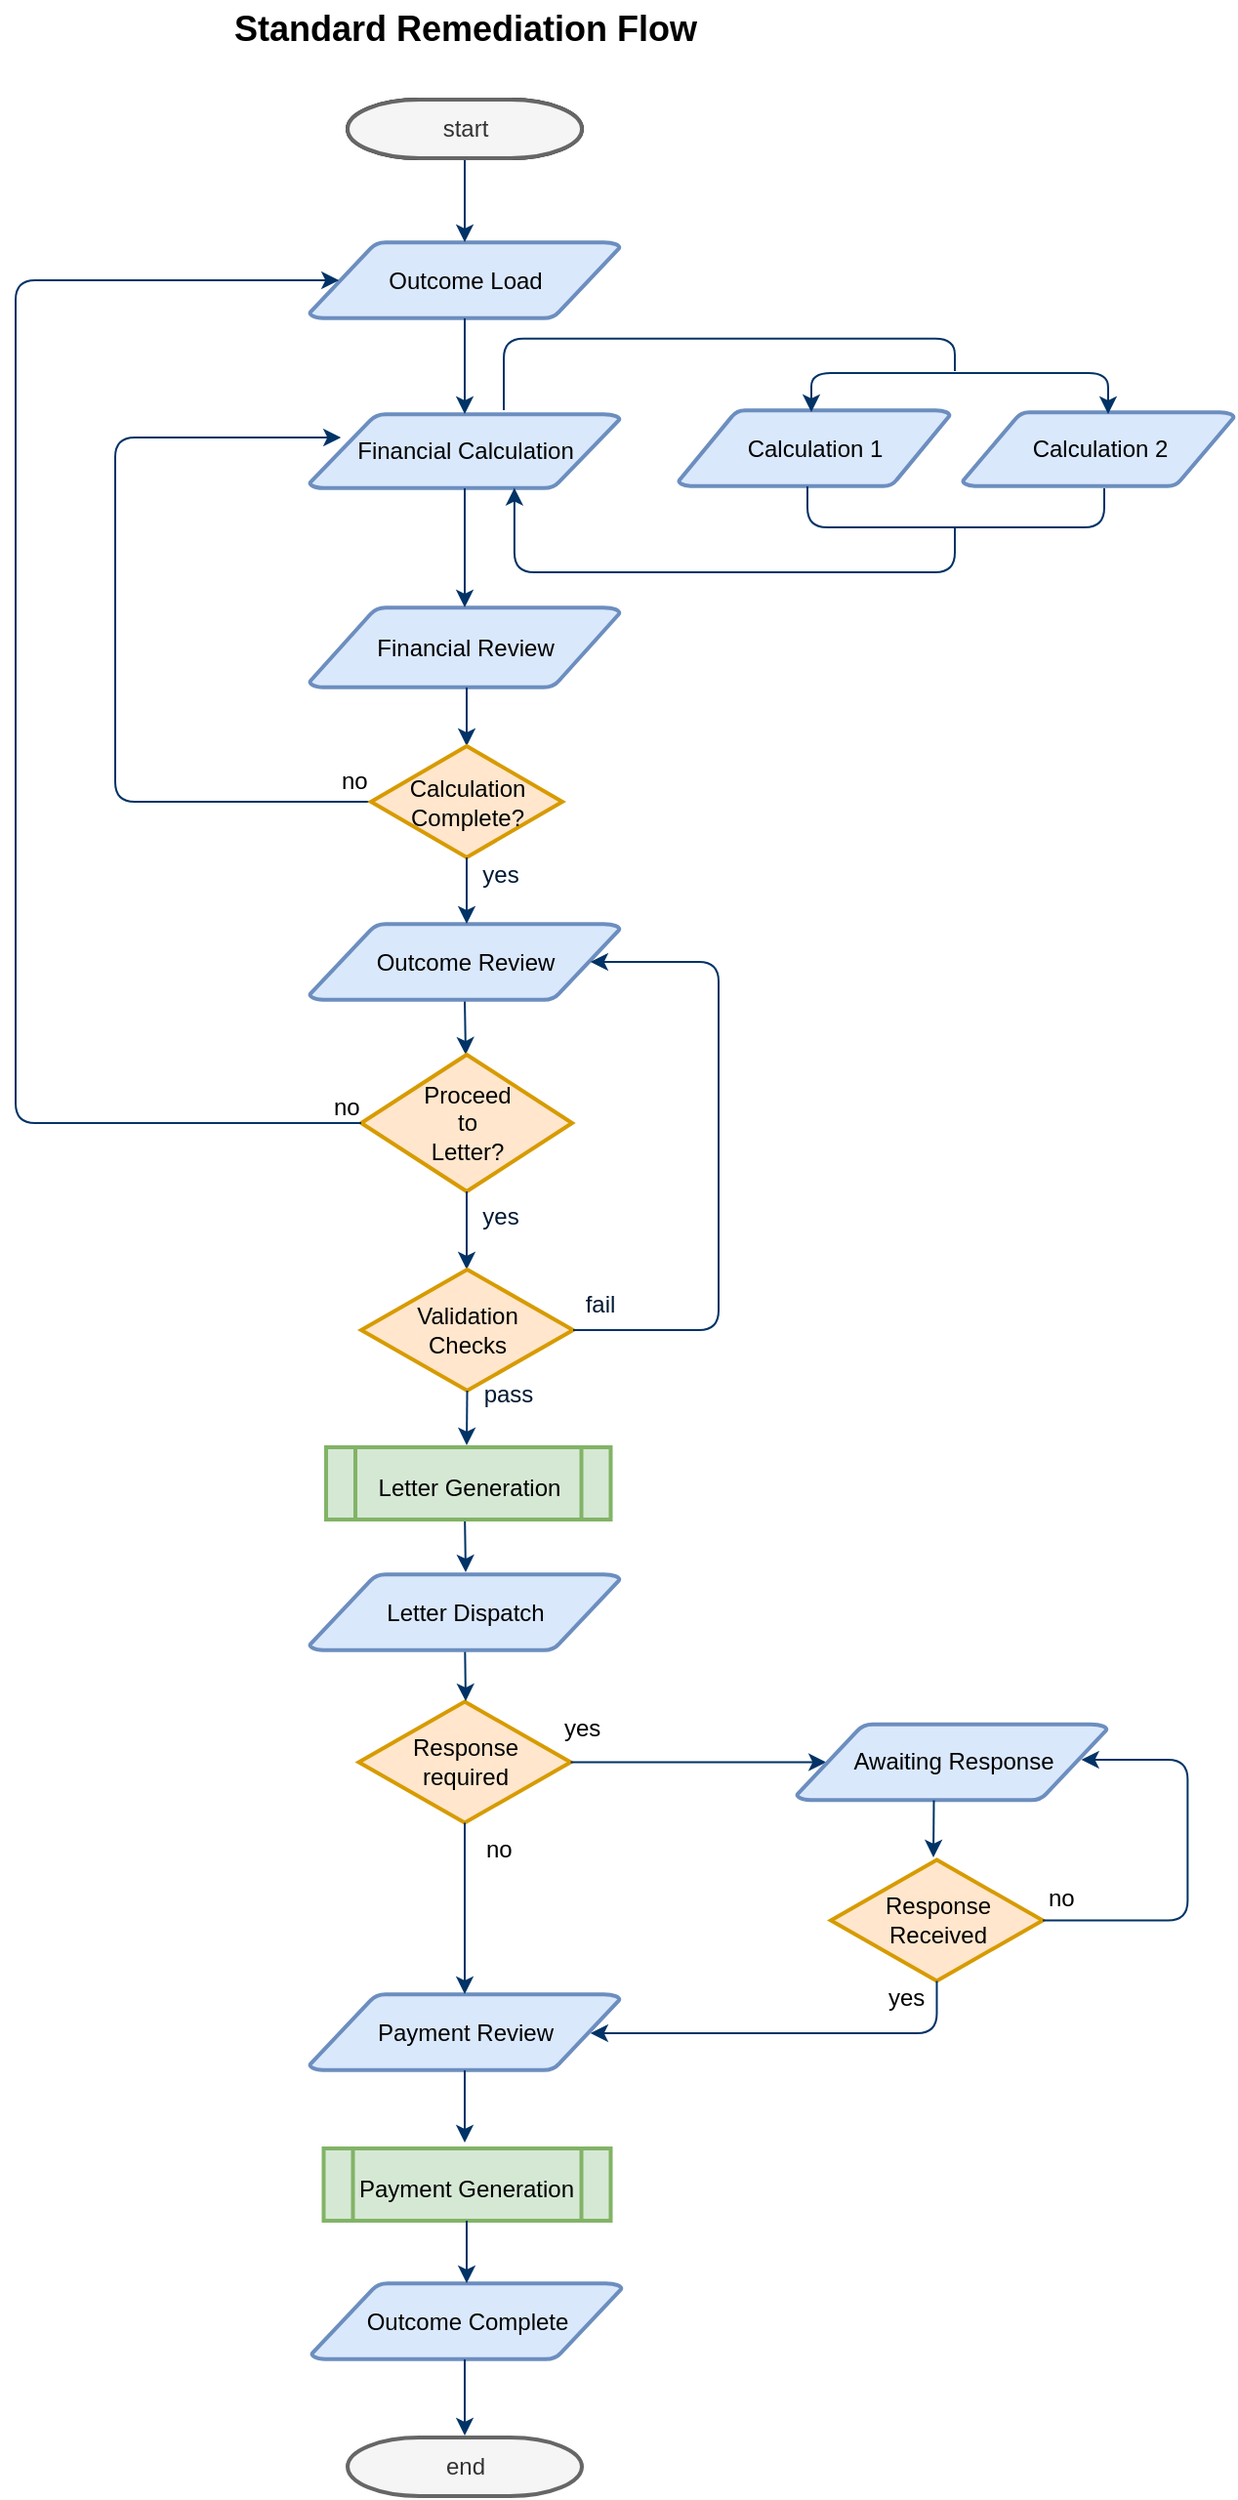 <mxfile version="17.2.4" type="device"><diagram id="6a731a19-8d31-9384-78a2-239565b7b9f0" name="Page-1"><mxGraphModel dx="1247" dy="699" grid="1" gridSize="10" guides="1" tooltips="1" connect="1" arrows="1" fold="1" page="1" pageScale="1" pageWidth="1169" pageHeight="827" background="none" math="0" shadow="0"><root><mxCell id="0"/><mxCell id="1" parent="0"/><mxCell id="2" value="start" style="shape=mxgraph.flowchart.terminator;strokeWidth=2;gradientColor=none;gradientDirection=north;fontStyle=0;html=1;" parent="1" vertex="1"><mxGeometry x="459" y="81" width="120" height="30" as="geometry"/></mxCell><mxCell id="3" value="Outcome Load" style="shape=mxgraph.flowchart.data;strokeWidth=2;gradientDirection=north;fontStyle=0;html=1;fillColor=#dae8fc;strokeColor=#6c8ebf;" parent="1" vertex="1"><mxGeometry x="439.5" y="154" width="159" height="39" as="geometry"/></mxCell><mxCell id="4" value="Financial Calculation" style="shape=mxgraph.flowchart.data;strokeWidth=2;gradientDirection=north;fontStyle=0;html=1;fillColor=#dae8fc;strokeColor=#6c8ebf;" parent="1" vertex="1"><mxGeometry x="439.5" y="242" width="159" height="38" as="geometry"/></mxCell><mxCell id="7" style="fontStyle=1;strokeColor=#003366;strokeWidth=1;html=1;" parent="1" source="2" target="3" edge="1"><mxGeometry relative="1" as="geometry"/></mxCell><mxCell id="9" style="fontStyle=1;strokeColor=#003366;strokeWidth=1;html=1;exitX=0.5;exitY=1;exitDx=0;exitDy=0;exitPerimeter=0;" parent="1" source="3" target="4" edge="1"><mxGeometry relative="1" as="geometry"><mxPoint x="517.5" y="243" as="sourcePoint"/><mxPoint x="518" y="293" as="targetPoint"/></mxGeometry></mxCell><mxCell id="13" value="Financial Review" style="shape=mxgraph.flowchart.data;strokeWidth=2;gradientDirection=north;fontStyle=0;html=1;fillColor=#dae8fc;strokeColor=#6c8ebf;" parent="1" vertex="1"><mxGeometry x="439.5" y="341" width="159" height="41" as="geometry"/></mxCell><mxCell id="17" value="" style="edgeStyle=elbowEdgeStyle;elbow=horizontal;fontStyle=1;strokeColor=#003366;strokeWidth=1;html=1;" parent="1" source="4" target="13" edge="1"><mxGeometry x="199" y="33" width="100" height="100" as="geometry"><mxPoint x="199" y="133" as="sourcePoint"/><mxPoint x="299" y="33" as="targetPoint"/></mxGeometry></mxCell><mxCell id="21" value="" style="edgeStyle=elbowEdgeStyle;elbow=horizontal;fontStyle=1;strokeColor=#003366;strokeWidth=1;html=1;entryX=0.5;entryY=0;entryDx=0;entryDy=0;entryPerimeter=0;" parent="1" source="13" target="iM50HXTW-VpUCicbooZw-65" edge="1"><mxGeometry x="199" y="33" width="100" height="100" as="geometry"><mxPoint x="199" y="133" as="sourcePoint"/><mxPoint x="520" y="593" as="targetPoint"/></mxGeometry></mxCell><mxCell id="23" value="" style="edgeStyle=elbowEdgeStyle;elbow=horizontal;exitX=0.5;exitY=1;exitPerimeter=0;fontStyle=1;strokeColor=#003366;strokeWidth=1;html=1;exitDx=0;exitDy=0;entryX=0.5;entryY=0;entryDx=0;entryDy=0;entryPerimeter=0;" parent="1" source="iM50HXTW-VpUCicbooZw-66" target="iM50HXTW-VpUCicbooZw-68" edge="1"><mxGeometry x="198" y="-130" width="100" height="100" as="geometry"><mxPoint x="519" y="730" as="sourcePoint"/><mxPoint x="520" y="563" as="targetPoint"/><Array as="points"/></mxGeometry></mxCell><mxCell id="24" value="Response &lt;br&gt;required" style="shape=mxgraph.flowchart.decision;strokeWidth=2;gradientDirection=north;fontStyle=0;html=1;fillColor=#ffe6cc;strokeColor=#d79b00;" parent="1" vertex="1"><mxGeometry x="464.75" y="901.25" width="108.5" height="62" as="geometry"/></mxCell><mxCell id="27" value="yes" style="text;fontStyle=0;html=1;strokeColor=none;gradientColor=none;fillColor=none;strokeWidth=2;" parent="1" vertex="1"><mxGeometry x="568" y="901.25" width="40" height="26" as="geometry"/></mxCell><mxCell id="40" value="end" style="shape=mxgraph.flowchart.terminator;strokeWidth=2;gradientDirection=north;fontStyle=0;html=1;fillColor=#f5f5f5;fontColor=#333333;strokeColor=#666666;" parent="1" vertex="1"><mxGeometry x="459" y="1278" width="120" height="30" as="geometry"/></mxCell><mxCell id="46" value="no" style="text;fontStyle=0;html=1;strokeColor=none;gradientColor=none;fillColor=none;strokeWidth=2;" parent="1" vertex="1"><mxGeometry x="528" y="963.25" width="40" height="26" as="geometry"/></mxCell><mxCell id="54" value="" style="edgeStyle=elbowEdgeStyle;elbow=horizontal;exitX=0;exitY=0.5;exitPerimeter=0;entryX=0.095;entryY=0.5;entryPerimeter=0;fontStyle=1;strokeColor=#003366;strokeWidth=1;html=1;entryDx=0;entryDy=0;exitDx=0;exitDy=0;" parent="1" edge="1"><mxGeometry x="200" y="33" width="100" height="100" as="geometry"><mxPoint x="472" y="440.5" as="sourcePoint"/><mxPoint x="455.605" y="254" as="targetPoint"/><Array as="points"><mxPoint x="340" y="453"/><mxPoint x="320" y="1003"/></Array></mxGeometry></mxCell><mxCell id="iM50HXTW-VpUCicbooZw-56" value="" style="edgeStyle=elbowEdgeStyle;elbow=vertical;fontStyle=1;strokeColor=#003366;strokeWidth=1;html=1;endArrow=none;endFill=0;" edge="1" parent="1"><mxGeometry x="-26.37" y="-946.6" width="100" height="100" as="geometry"><mxPoint x="539" y="240" as="sourcePoint"/><mxPoint x="770" y="220" as="targetPoint"/><Array as="points"><mxPoint x="588.63" y="203.4"/><mxPoint x="598.63" y="193.4"/><mxPoint x="598.63" y="233.4"/><mxPoint x="798.63" y="213.4"/><mxPoint x="598.63" y="233.4"/><mxPoint x="798.63" y="203.4"/><mxPoint x="828.63" y="193.4"/><mxPoint x="738.63" y="183.4"/><mxPoint x="638.63" y="293.4"/><mxPoint x="638.63" y="223.4"/><mxPoint x="758.63" y="213.4"/><mxPoint x="738.63" y="263.4"/><mxPoint x="678.63" y="303.4"/><mxPoint x="638.63" y="253.4"/><mxPoint x="638.63" y="243.4"/><mxPoint x="678.63" y="223.4"/><mxPoint x="618.63" y="253.4"/><mxPoint x="638.63" y="203.4"/><mxPoint x="808.63" y="153.4"/></Array></mxGeometry></mxCell><mxCell id="iM50HXTW-VpUCicbooZw-57" value="Calculation 1" style="shape=mxgraph.flowchart.data;strokeWidth=2;gradientDirection=north;fontStyle=0;html=1;fillColor=#dae8fc;strokeColor=#6c8ebf;" vertex="1" parent="1"><mxGeometry x="628.5" y="240" width="139" height="39" as="geometry"/></mxCell><mxCell id="iM50HXTW-VpUCicbooZw-61" value="Calculation 2" style="shape=mxgraph.flowchart.data;strokeWidth=2;gradientDirection=north;fontStyle=0;html=1;fillColor=#dae8fc;strokeColor=#6c8ebf;" vertex="1" parent="1"><mxGeometry x="774" y="241" width="139" height="38" as="geometry"/></mxCell><mxCell id="iM50HXTW-VpUCicbooZw-62" value="" style="edgeStyle=elbowEdgeStyle;elbow=vertical;fontStyle=1;strokeColor=#003366;strokeWidth=1;html=1;startArrow=classic;endFill=1;" edge="1" parent="1"><mxGeometry x="376" y="-1229" width="100" height="100" as="geometry"><mxPoint x="848.5" y="242" as="sourcePoint"/><mxPoint x="696.5" y="241" as="targetPoint"/><Array as="points"><mxPoint x="798.5" y="221"/></Array></mxGeometry></mxCell><mxCell id="iM50HXTW-VpUCicbooZw-63" value="" style="edgeStyle=elbowEdgeStyle;elbow=vertical;fontStyle=1;strokeColor=#003366;strokeWidth=1;html=1;exitX=0.66;exitY=0.995;exitDx=0;exitDy=0;exitPerimeter=0;startArrow=classic;endArrow=none;endFill=0;" edge="1" parent="1" source="4"><mxGeometry x="-26.37" y="-865.6" width="100" height="100" as="geometry"><mxPoint x="538.997" y="316.0" as="sourcePoint"/><mxPoint x="770" y="300" as="targetPoint"/><Array as="points"><mxPoint x="669" y="323"/><mxPoint x="598.63" y="274.4"/><mxPoint x="598.63" y="314.4"/><mxPoint x="798.63" y="294.4"/><mxPoint x="598.63" y="314.4"/><mxPoint x="798.63" y="284.4"/><mxPoint x="828.63" y="274.4"/><mxPoint x="738.63" y="264.4"/><mxPoint x="638.63" y="374.4"/><mxPoint x="638.63" y="304.4"/><mxPoint x="758.63" y="294.4"/><mxPoint x="738.63" y="344.4"/><mxPoint x="678.63" y="384.4"/><mxPoint x="638.63" y="334.4"/><mxPoint x="638.63" y="324.4"/><mxPoint x="678.63" y="304.4"/><mxPoint x="618.63" y="334.4"/><mxPoint x="638.63" y="284.4"/><mxPoint x="808.63" y="234.4"/></Array></mxGeometry></mxCell><mxCell id="iM50HXTW-VpUCicbooZw-65" value="Calculation &lt;br&gt;Complete?" style="shape=mxgraph.flowchart.decision;strokeWidth=2;gradientDirection=north;fontStyle=0;html=1;fillColor=#ffe6cc;strokeColor=#d79b00;" vertex="1" parent="1"><mxGeometry x="471" y="412" width="98" height="57" as="geometry"/></mxCell><mxCell id="iM50HXTW-VpUCicbooZw-66" value="Outcome Review" style="shape=mxgraph.flowchart.data;strokeWidth=2;gradientDirection=north;fontStyle=0;html=1;fillColor=#dae8fc;strokeColor=#6c8ebf;" vertex="1" parent="1"><mxGeometry x="439.5" y="503" width="159" height="39" as="geometry"/></mxCell><mxCell id="iM50HXTW-VpUCicbooZw-67" value="" style="edgeStyle=elbowEdgeStyle;elbow=horizontal;fontStyle=1;strokeColor=#003366;strokeWidth=1;html=1;" edge="1" parent="1" source="iM50HXTW-VpUCicbooZw-65" target="iM50HXTW-VpUCicbooZw-66"><mxGeometry x="197" y="-210" width="100" height="100" as="geometry"><mxPoint x="518" y="650" as="sourcePoint"/><mxPoint x="518" y="710" as="targetPoint"/></mxGeometry></mxCell><mxCell id="iM50HXTW-VpUCicbooZw-68" value="Proceed&lt;br&gt;to&lt;br&gt;Letter?" style="shape=mxgraph.flowchart.decision;strokeWidth=2;gradientDirection=north;fontStyle=0;html=1;fillColor=#ffe6cc;strokeColor=#d79b00;" vertex="1" parent="1"><mxGeometry x="466" y="570" width="108" height="70" as="geometry"/></mxCell><mxCell id="iM50HXTW-VpUCicbooZw-70" value="yes" style="text;fontColor=#001933;fontStyle=0;html=1;strokeColor=none;gradientColor=none;fillColor=none;strokeWidth=2;align=center;" vertex="1" parent="1"><mxGeometry x="517" y="464" width="40" height="26" as="geometry"/></mxCell><mxCell id="iM50HXTW-VpUCicbooZw-72" value="" style="edgeStyle=elbowEdgeStyle;elbow=horizontal;exitX=0.5;exitY=1;fontStyle=1;strokeColor=#003366;strokeWidth=1;html=1;exitDx=0;exitDy=0;exitPerimeter=0;" edge="1" parent="1" source="iM50HXTW-VpUCicbooZw-68"><mxGeometry x="195" y="30" width="100" height="100" as="geometry"><mxPoint x="519" y="843" as="sourcePoint"/><mxPoint x="520" y="680" as="targetPoint"/><Array as="points"/></mxGeometry></mxCell><mxCell id="iM50HXTW-VpUCicbooZw-73" value="yes" style="text;fontColor=#001933;fontStyle=0;html=1;strokeColor=none;gradientColor=none;fillColor=none;strokeWidth=2;align=center;" vertex="1" parent="1"><mxGeometry x="517" y="639" width="40" height="26" as="geometry"/></mxCell><mxCell id="iM50HXTW-VpUCicbooZw-76" value="" style="edgeStyle=elbowEdgeStyle;elbow=horizontal;exitX=0;exitY=0.5;exitPerimeter=0;entryX=0.095;entryY=0.5;entryPerimeter=0;fontStyle=1;strokeColor=#003366;strokeWidth=1;html=1;entryDx=0;entryDy=0;exitDx=0;exitDy=0;" edge="1" parent="1" source="iM50HXTW-VpUCicbooZw-68" target="3"><mxGeometry x="188.5" y="272" width="100" height="100" as="geometry"><mxPoint x="460.5" y="860.5" as="sourcePoint"/><mxPoint x="444.105" y="582" as="targetPoint"/><Array as="points"><mxPoint x="289" y="723"/><mxPoint x="308.5" y="1242"/></Array></mxGeometry></mxCell><mxCell id="iM50HXTW-VpUCicbooZw-77" value="no" style="text;fontStyle=0;html=1;strokeColor=none;gradientColor=none;fillColor=none;strokeWidth=2;" vertex="1" parent="1"><mxGeometry x="450" y="583" width="40" height="26" as="geometry"/></mxCell><mxCell id="iM50HXTW-VpUCicbooZw-81" value="" style="edgeStyle=elbowEdgeStyle;elbow=horizontal;fontStyle=1;strokeColor=#003366;strokeWidth=1;html=1;exitX=0.492;exitY=0.709;exitDx=0;exitDy=0;exitPerimeter=0;" edge="1" parent="1"><mxGeometry x="198" y="-135.75" width="100" height="100" as="geometry"><mxPoint x="519.04" y="867.651" as="sourcePoint"/><mxPoint x="520" y="901" as="targetPoint"/></mxGeometry></mxCell><mxCell id="iM50HXTW-VpUCicbooZw-83" value="" style="edgeStyle=elbowEdgeStyle;elbow=horizontal;fontStyle=1;strokeColor=#003366;strokeWidth=1;html=1;exitX=0.492;exitY=0.843;exitDx=0;exitDy=0;exitPerimeter=0;entryX=0.5;entryY=0;entryDx=0;entryDy=0;" edge="1" parent="1"><mxGeometry x="199" y="-94.75" width="100" height="100" as="geometry"><mxPoint x="519.04" y="806.72" as="sourcePoint"/><mxPoint x="520" y="835" as="targetPoint"/></mxGeometry></mxCell><mxCell id="iM50HXTW-VpUCicbooZw-87" value="" style="edgeStyle=elbowEdgeStyle;elbow=vertical;fontStyle=1;strokeColor=#003366;strokeWidth=1;html=1;startArrow=none;endFill=0;startFill=0;endArrow=none;" edge="1" parent="1"><mxGeometry x="374" y="-1191" width="100" height="100" as="geometry"><mxPoint x="846.5" y="280" as="sourcePoint"/><mxPoint x="694.5" y="279" as="targetPoint"/><Array as="points"><mxPoint x="766.5" y="300"/></Array></mxGeometry></mxCell><mxCell id="iM50HXTW-VpUCicbooZw-89" value="no" style="text;fontStyle=0;html=1;strokeColor=none;gradientColor=none;fillColor=none;strokeWidth=2;" vertex="1" parent="1"><mxGeometry x="454" y="416" width="40" height="26" as="geometry"/></mxCell><mxCell id="iM50HXTW-VpUCicbooZw-95" value="Response &lt;br&gt;Received" style="shape=mxgraph.flowchart.decision;strokeWidth=2;gradientDirection=north;fontStyle=0;html=1;fillColor=#ffe6cc;strokeColor=#d79b00;" vertex="1" parent="1"><mxGeometry x="706.5" y="982.25" width="108.5" height="62" as="geometry"/></mxCell><mxCell id="iM50HXTW-VpUCicbooZw-96" value="" style="edgeStyle=elbowEdgeStyle;elbow=horizontal;exitX=1;exitY=0.5;exitPerimeter=0;entryX=0.095;entryY=0.5;entryPerimeter=0;fontStyle=1;strokeColor=#003366;strokeWidth=1;html=1;endArrow=classic;entryDx=0;entryDy=0;endFill=1;" edge="1" parent="1" source="24" target="iM50HXTW-VpUCicbooZw-97"><mxGeometry x="199" y="131" width="100" height="100" as="geometry"><mxPoint x="573.25" y="932.25" as="sourcePoint"/><mxPoint x="583.395" y="1661" as="targetPoint"/><Array as="points"/></mxGeometry></mxCell><mxCell id="iM50HXTW-VpUCicbooZw-97" value="Awaiting Response" style="shape=mxgraph.flowchart.data;strokeWidth=2;gradientDirection=north;fontStyle=0;html=1;fillColor=#dae8fc;strokeColor=#6c8ebf;" vertex="1" parent="1"><mxGeometry x="689" y="912.75" width="159" height="39" as="geometry"/></mxCell><mxCell id="iM50HXTW-VpUCicbooZw-99" value="" style="edgeStyle=elbowEdgeStyle;elbow=horizontal;fontStyle=1;strokeColor=#003366;strokeWidth=1;html=1;exitX=0.492;exitY=0.709;exitDx=0;exitDy=0;exitPerimeter=0;" edge="1" parent="1"><mxGeometry x="438.21" y="-51.65" width="100" height="100" as="geometry"><mxPoint x="759.25" y="951.751" as="sourcePoint"/><mxPoint x="759" y="981" as="targetPoint"/></mxGeometry></mxCell><mxCell id="iM50HXTW-VpUCicbooZw-101" value="" style="edgeStyle=elbowEdgeStyle;elbow=horizontal;exitX=1;exitY=0.5;exitPerimeter=0;entryX=0.095;entryY=0.5;entryPerimeter=0;fontStyle=1;strokeColor=#003366;strokeWidth=1;html=1;entryDx=0;entryDy=0;exitDx=0;exitDy=0;" edge="1" parent="1" source="iM50HXTW-VpUCicbooZw-95"><mxGeometry x="579.2" y="710" width="100" height="100" as="geometry"><mxPoint x="851.2" y="1117.5" as="sourcePoint"/><mxPoint x="834.805" y="931" as="targetPoint"/><Array as="points"><mxPoint x="889.2" y="1020.25"/><mxPoint x="699.2" y="1680"/></Array></mxGeometry></mxCell><mxCell id="iM50HXTW-VpUCicbooZw-103" value="Outcome Complete" style="shape=mxgraph.flowchart.data;strokeWidth=2;gradientDirection=north;fontStyle=0;html=1;fillColor=#dae8fc;strokeColor=#6c8ebf;" vertex="1" parent="1"><mxGeometry x="440.5" y="1199" width="159" height="39" as="geometry"/></mxCell><mxCell id="iM50HXTW-VpUCicbooZw-105" value="Payment Review" style="shape=mxgraph.flowchart.data;strokeWidth=2;gradientDirection=north;fontStyle=0;html=1;fillColor=#dae8fc;strokeColor=#6c8ebf;" vertex="1" parent="1"><mxGeometry x="439.5" y="1051" width="159" height="39" as="geometry"/></mxCell><mxCell id="iM50HXTW-VpUCicbooZw-106" value="" style="edgeStyle=elbowEdgeStyle;elbow=vertical;exitX=0.5;exitY=1;exitPerimeter=0;fontStyle=1;strokeColor=#003366;strokeWidth=1;html=1;exitDx=0;exitDy=0;entryX=0.905;entryY=0.5;entryDx=0;entryDy=0;entryPerimeter=0;" edge="1" parent="1" source="iM50HXTW-VpUCicbooZw-95" target="iM50HXTW-VpUCicbooZw-105"><mxGeometry x="299" y="-160" width="100" height="100" as="geometry"><mxPoint x="760.75" y="1053.25" as="sourcePoint"/><mxPoint x="659" y="1091" as="targetPoint"/><Array as="points"><mxPoint x="669" y="1071"/></Array></mxGeometry></mxCell><mxCell id="iM50HXTW-VpUCicbooZw-107" style="edgeStyle=elbowEdgeStyle;rounded=1;orthogonalLoop=1;jettySize=auto;html=1;entryX=0.5;entryY=0;entryDx=0;entryDy=0;entryPerimeter=0;startArrow=none;startFill=0;endArrow=classic;endFill=1;" edge="1" parent="1" source="iM50HXTW-VpUCicbooZw-105" target="iM50HXTW-VpUCicbooZw-105"><mxGeometry relative="1" as="geometry"/></mxCell><mxCell id="iM50HXTW-VpUCicbooZw-109" value="" style="edgeStyle=elbowEdgeStyle;elbow=horizontal;fontStyle=1;strokeColor=#003366;strokeWidth=1;html=1;exitX=0.5;exitY=1;exitDx=0;exitDy=0;exitPerimeter=0;" edge="1" parent="1" source="24"><mxGeometry x="197.96" y="-14.15" width="100" height="100" as="geometry"><mxPoint x="519" y="989.251" as="sourcePoint"/><mxPoint x="519" y="1051" as="targetPoint"/></mxGeometry></mxCell><mxCell id="iM50HXTW-VpUCicbooZw-110" value="" style="edgeStyle=elbowEdgeStyle;elbow=horizontal;fontStyle=1;strokeColor=#003366;strokeWidth=1;html=1;exitX=0.5;exitY=1;exitDx=0;exitDy=0;exitPerimeter=0;" edge="1" parent="1" source="iM50HXTW-VpUCicbooZw-105"><mxGeometry x="197.96" y="118.85" width="100" height="100" as="geometry"><mxPoint x="519" y="1096.25" as="sourcePoint"/><mxPoint x="519" y="1127" as="targetPoint"/></mxGeometry></mxCell><mxCell id="iM50HXTW-VpUCicbooZw-111" value="" style="edgeStyle=elbowEdgeStyle;elbow=horizontal;fontStyle=1;strokeColor=#003366;strokeWidth=1;html=1;" edge="1" parent="1" source="iM50HXTW-VpUCicbooZw-103"><mxGeometry x="197.96" y="268.85" width="100" height="100" as="geometry"><mxPoint x="519" y="1240" as="sourcePoint"/><mxPoint x="519" y="1277" as="targetPoint"/></mxGeometry></mxCell><mxCell id="iM50HXTW-VpUCicbooZw-114" value="Standard Remediation Flow" style="text;html=1;strokeColor=none;fillColor=none;align=center;verticalAlign=middle;whiteSpace=wrap;rounded=0;fontSize=18;fontStyle=1" vertex="1" parent="1"><mxGeometry x="384.5" y="30" width="269" height="30" as="geometry"/></mxCell><mxCell id="iM50HXTW-VpUCicbooZw-115" value="Validation&lt;br&gt;Checks" style="shape=mxgraph.flowchart.decision;strokeWidth=2;gradientDirection=north;fontStyle=0;html=1;fillColor=#ffe6cc;strokeColor=#d79b00;" vertex="1" parent="1"><mxGeometry x="466" y="680" width="108.5" height="62" as="geometry"/></mxCell><mxCell id="iM50HXTW-VpUCicbooZw-116" value="" style="edgeStyle=elbowEdgeStyle;elbow=horizontal;exitX=0.5;exitY=1;exitPerimeter=0;fontStyle=1;strokeColor=#003366;strokeWidth=1;html=1;exitDx=0;exitDy=0;" edge="1" parent="1" source="iM50HXTW-VpUCicbooZw-115"><mxGeometry x="198" y="74" width="100" height="100" as="geometry"><mxPoint x="519" y="746" as="sourcePoint"/><mxPoint x="520" y="770" as="targetPoint"/><Array as="points"/></mxGeometry></mxCell><mxCell id="iM50HXTW-VpUCicbooZw-117" value="" style="edgeStyle=elbowEdgeStyle;elbow=horizontal;exitX=1;exitY=0.5;exitPerimeter=0;entryX=0.905;entryY=0.5;entryPerimeter=0;fontStyle=1;strokeColor=#003366;strokeWidth=1;html=1;entryDx=0;entryDy=0;exitDx=0;exitDy=0;" edge="1" parent="1" source="iM50HXTW-VpUCicbooZw-115" target="iM50HXTW-VpUCicbooZw-66"><mxGeometry x="338.2" y="418" width="100" height="100" as="geometry"><mxPoint x="574" y="721.25" as="sourcePoint"/><mxPoint x="593.805" y="639" as="targetPoint"/><Array as="points"><mxPoint x="649" y="530"/><mxPoint x="648.2" y="728.25"/><mxPoint x="458.2" y="1388"/></Array></mxGeometry></mxCell><mxCell id="iM50HXTW-VpUCicbooZw-118" value="pass" style="text;fontColor=#001933;fontStyle=0;html=1;strokeColor=none;gradientColor=none;fillColor=none;strokeWidth=2;align=center;" vertex="1" parent="1"><mxGeometry x="521" y="730" width="40" height="26" as="geometry"/></mxCell><mxCell id="iM50HXTW-VpUCicbooZw-119" value="fail" style="text;fontColor=#001933;fontStyle=0;html=1;strokeColor=none;gradientColor=none;fillColor=none;strokeWidth=2;align=center;" vertex="1" parent="1"><mxGeometry x="568" y="684" width="40" height="26" as="geometry"/></mxCell><mxCell id="iM50HXTW-VpUCicbooZw-120" value="&lt;span style=&quot;font-size: 12px&quot;&gt;Letter Generation&lt;/span&gt;" style="shape=process;whiteSpace=wrap;html=1;backgroundOutline=1;fontSize=18;strokeWidth=2;fillColor=#d5e8d4;strokeColor=#82b366;" vertex="1" parent="1"><mxGeometry x="448" y="771" width="145.75" height="37" as="geometry"/></mxCell><mxCell id="iM50HXTW-VpUCicbooZw-122" value="&lt;span style=&quot;font-size: 12px&quot;&gt;Payment Generation&lt;/span&gt;" style="shape=process;whiteSpace=wrap;html=1;backgroundOutline=1;fontSize=18;strokeWidth=2;fillColor=#d5e8d4;strokeColor=#82b366;" vertex="1" parent="1"><mxGeometry x="446.75" y="1130" width="147" height="37" as="geometry"/></mxCell><mxCell id="iM50HXTW-VpUCicbooZw-124" value="start" style="shape=mxgraph.flowchart.terminator;strokeWidth=2;gradientDirection=north;fontStyle=0;html=1;fillColor=#f5f5f5;fontColor=#333333;strokeColor=#666666;" vertex="1" parent="1"><mxGeometry x="459" y="81" width="120" height="30" as="geometry"/></mxCell><mxCell id="iM50HXTW-VpUCicbooZw-128" value="&lt;span&gt;Letter Dispatch&lt;/span&gt;" style="shape=mxgraph.flowchart.data;strokeWidth=2;gradientDirection=north;fontStyle=0;html=1;fillColor=#dae8fc;strokeColor=#6c8ebf;" vertex="1" parent="1"><mxGeometry x="439.5" y="836" width="159" height="39" as="geometry"/></mxCell><mxCell id="iM50HXTW-VpUCicbooZw-129" value="" style="edgeStyle=elbowEdgeStyle;elbow=horizontal;fontStyle=1;strokeColor=#003366;strokeWidth=1;html=1;" edge="1" parent="1" source="iM50HXTW-VpUCicbooZw-122"><mxGeometry x="198.96" y="190.85" width="100" height="100" as="geometry"><mxPoint x="520" y="1170" as="sourcePoint"/><mxPoint x="520" y="1199" as="targetPoint"/></mxGeometry></mxCell><mxCell id="iM50HXTW-VpUCicbooZw-130" value="yes" style="text;fontStyle=0;html=1;strokeColor=none;gradientColor=none;fillColor=none;strokeWidth=2;" vertex="1" parent="1"><mxGeometry x="734" y="1039.25" width="40" height="26" as="geometry"/></mxCell><mxCell id="iM50HXTW-VpUCicbooZw-132" value="no" style="text;fontStyle=0;html=1;strokeColor=none;gradientColor=none;fillColor=none;strokeWidth=2;" vertex="1" parent="1"><mxGeometry x="816" y="988.25" width="40" height="26" as="geometry"/></mxCell></root></mxGraphModel></diagram></mxfile>